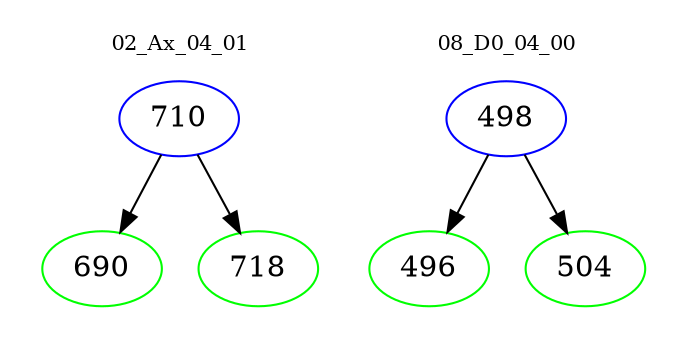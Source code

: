 digraph{
subgraph cluster_0 {
color = white
label = "02_Ax_04_01";
fontsize=10;
T0_710 [label="710", color="blue"]
T0_710 -> T0_690 [color="black"]
T0_690 [label="690", color="green"]
T0_710 -> T0_718 [color="black"]
T0_718 [label="718", color="green"]
}
subgraph cluster_1 {
color = white
label = "08_D0_04_00";
fontsize=10;
T1_498 [label="498", color="blue"]
T1_498 -> T1_496 [color="black"]
T1_496 [label="496", color="green"]
T1_498 -> T1_504 [color="black"]
T1_504 [label="504", color="green"]
}
}
